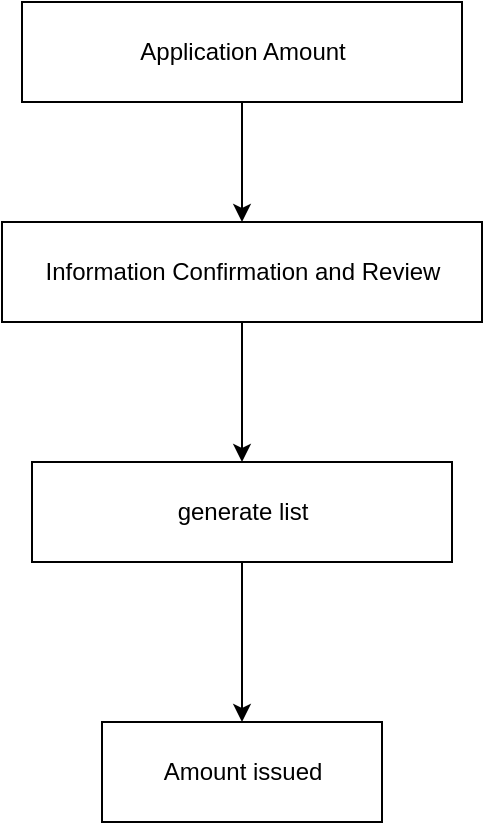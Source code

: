 <mxfile>
    <diagram id="7huPDzgB2q-7nMH9h2cz" name="第1頁">
        <mxGraphModel dx="785" dy="568" grid="1" gridSize="10" guides="1" tooltips="1" connect="1" arrows="1" fold="1" page="1" pageScale="1" pageWidth="827" pageHeight="1169" math="0" shadow="0">
            <root>
                <mxCell id="0"/>
                <mxCell id="1" parent="0"/>
                <mxCell id="7" style="edgeStyle=none;html=1;exitX=0.5;exitY=1;exitDx=0;exitDy=0;" edge="1" parent="1" source="2" target="3">
                    <mxGeometry relative="1" as="geometry"/>
                </mxCell>
                <mxCell id="2" value="Application Amount" style="html=1;" vertex="1" parent="1">
                    <mxGeometry x="250" y="60" width="220" height="50" as="geometry"/>
                </mxCell>
                <mxCell id="8" style="edgeStyle=none;html=1;exitX=0.5;exitY=1;exitDx=0;exitDy=0;" edge="1" parent="1" source="3" target="4">
                    <mxGeometry relative="1" as="geometry"/>
                </mxCell>
                <mxCell id="3" value="Information Confirmation and Review" style="html=1;" vertex="1" parent="1">
                    <mxGeometry x="240" y="170" width="240" height="50" as="geometry"/>
                </mxCell>
                <mxCell id="9" style="edgeStyle=none;html=1;exitX=0.5;exitY=1;exitDx=0;exitDy=0;entryX=0.5;entryY=0;entryDx=0;entryDy=0;" edge="1" parent="1" source="4" target="6">
                    <mxGeometry relative="1" as="geometry"/>
                </mxCell>
                <mxCell id="4" value="generate list" style="html=1;" vertex="1" parent="1">
                    <mxGeometry x="255" y="290" width="210" height="50" as="geometry"/>
                </mxCell>
                <mxCell id="6" value="Amount issued" style="html=1;" vertex="1" parent="1">
                    <mxGeometry x="290" y="420" width="140" height="50" as="geometry"/>
                </mxCell>
            </root>
        </mxGraphModel>
    </diagram>
</mxfile>